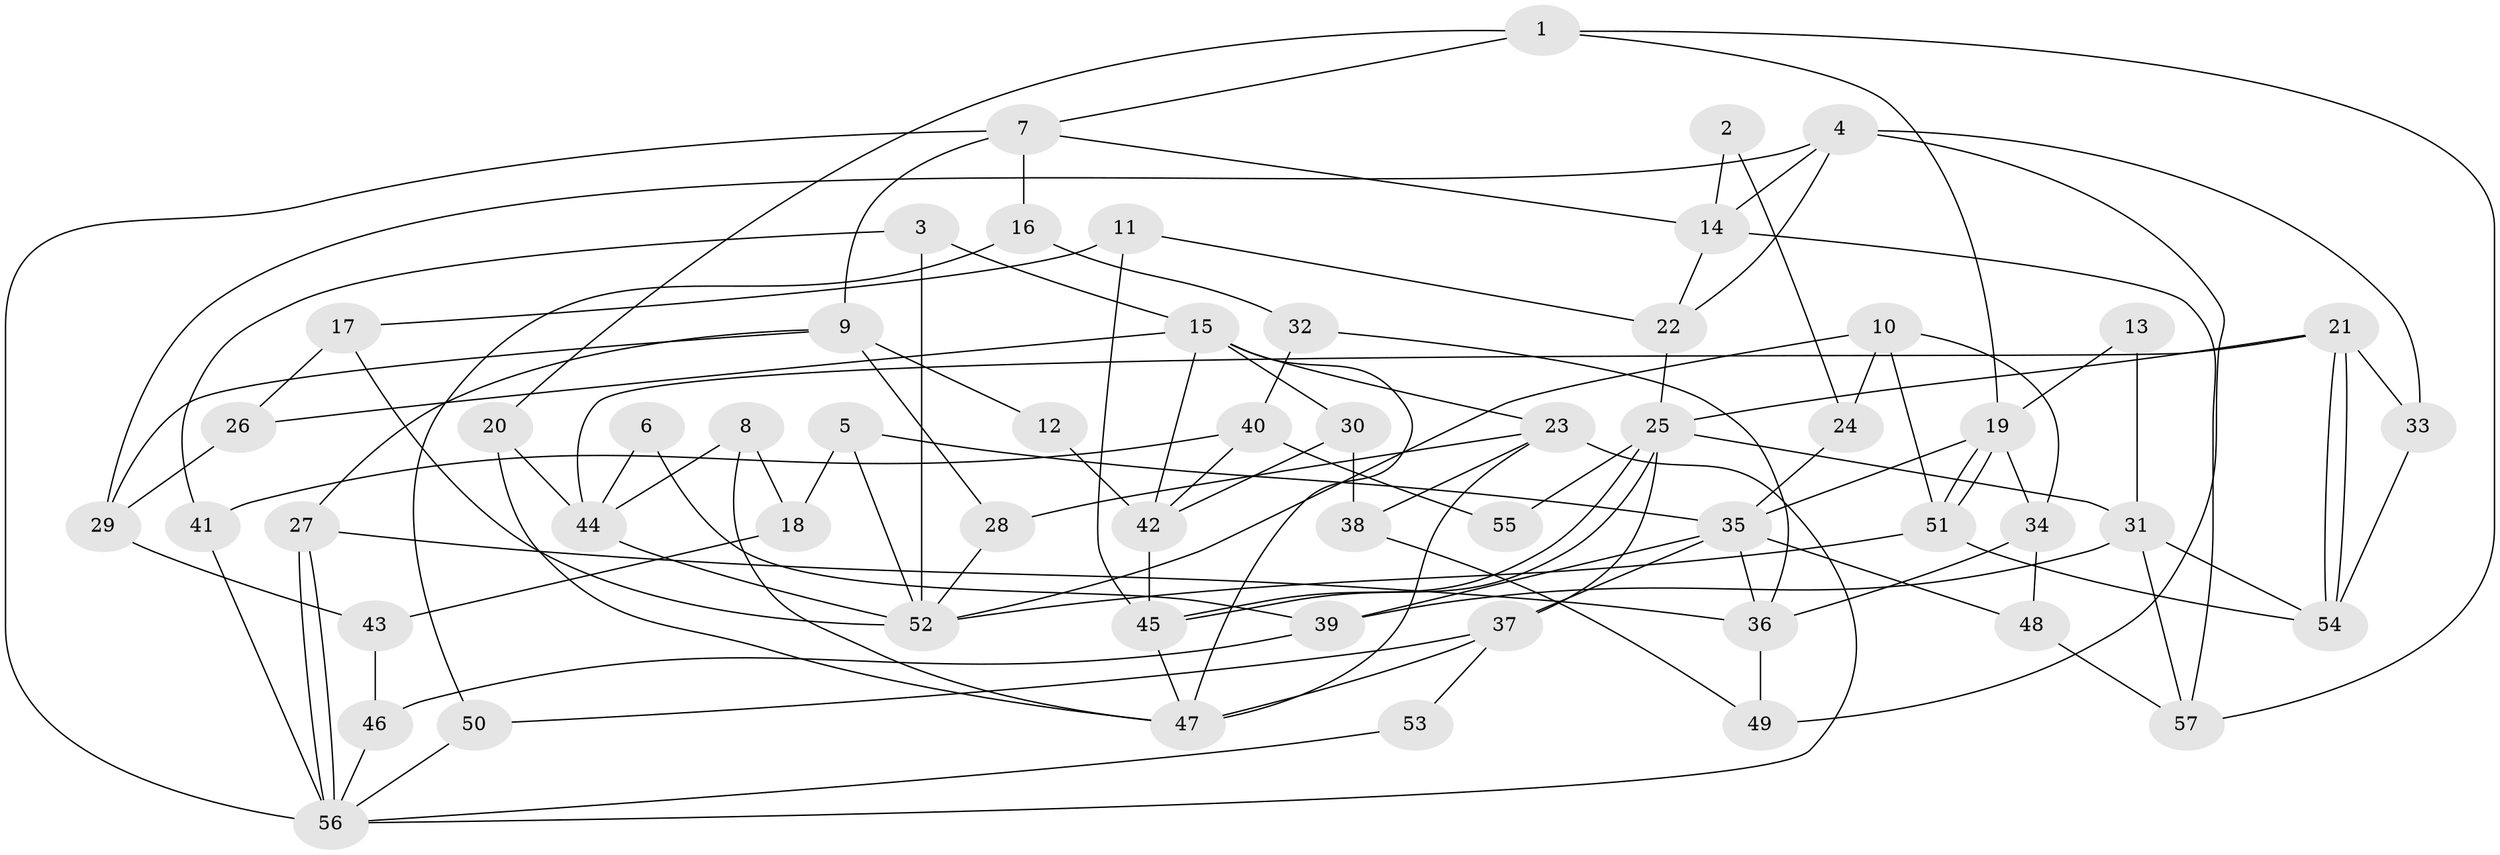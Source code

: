 // coarse degree distribution, {10: 0.09090909090909091, 11: 0.045454545454545456, 13: 0.045454545454545456, 4: 0.22727272727272727, 9: 0.09090909090909091, 3: 0.2727272727272727, 8: 0.045454545454545456, 2: 0.09090909090909091, 6: 0.09090909090909091}
// Generated by graph-tools (version 1.1) at 2025/19/03/04/25 18:19:00]
// undirected, 57 vertices, 114 edges
graph export_dot {
graph [start="1"]
  node [color=gray90,style=filled];
  1;
  2;
  3;
  4;
  5;
  6;
  7;
  8;
  9;
  10;
  11;
  12;
  13;
  14;
  15;
  16;
  17;
  18;
  19;
  20;
  21;
  22;
  23;
  24;
  25;
  26;
  27;
  28;
  29;
  30;
  31;
  32;
  33;
  34;
  35;
  36;
  37;
  38;
  39;
  40;
  41;
  42;
  43;
  44;
  45;
  46;
  47;
  48;
  49;
  50;
  51;
  52;
  53;
  54;
  55;
  56;
  57;
  1 -- 19;
  1 -- 57;
  1 -- 7;
  1 -- 20;
  2 -- 14;
  2 -- 24;
  3 -- 15;
  3 -- 52;
  3 -- 41;
  4 -- 14;
  4 -- 33;
  4 -- 22;
  4 -- 29;
  4 -- 49;
  5 -- 35;
  5 -- 18;
  5 -- 52;
  6 -- 44;
  6 -- 39;
  7 -- 56;
  7 -- 9;
  7 -- 14;
  7 -- 16;
  8 -- 47;
  8 -- 44;
  8 -- 18;
  9 -- 27;
  9 -- 12;
  9 -- 28;
  9 -- 29;
  10 -- 51;
  10 -- 52;
  10 -- 24;
  10 -- 34;
  11 -- 45;
  11 -- 17;
  11 -- 22;
  12 -- 42;
  13 -- 19;
  13 -- 31;
  14 -- 22;
  14 -- 57;
  15 -- 30;
  15 -- 23;
  15 -- 26;
  15 -- 42;
  15 -- 47;
  16 -- 32;
  16 -- 50;
  17 -- 52;
  17 -- 26;
  18 -- 43;
  19 -- 51;
  19 -- 51;
  19 -- 34;
  19 -- 35;
  20 -- 47;
  20 -- 44;
  21 -- 25;
  21 -- 54;
  21 -- 54;
  21 -- 33;
  21 -- 44;
  22 -- 25;
  23 -- 28;
  23 -- 47;
  23 -- 38;
  23 -- 56;
  24 -- 35;
  25 -- 45;
  25 -- 45;
  25 -- 31;
  25 -- 37;
  25 -- 55;
  26 -- 29;
  27 -- 36;
  27 -- 56;
  27 -- 56;
  28 -- 52;
  29 -- 43;
  30 -- 38;
  30 -- 42;
  31 -- 54;
  31 -- 39;
  31 -- 57;
  32 -- 40;
  32 -- 36;
  33 -- 54;
  34 -- 48;
  34 -- 36;
  35 -- 37;
  35 -- 36;
  35 -- 39;
  35 -- 48;
  36 -- 49;
  37 -- 50;
  37 -- 47;
  37 -- 53;
  38 -- 49;
  39 -- 46;
  40 -- 42;
  40 -- 41;
  40 -- 55;
  41 -- 56;
  42 -- 45;
  43 -- 46;
  44 -- 52;
  45 -- 47;
  46 -- 56;
  48 -- 57;
  50 -- 56;
  51 -- 52;
  51 -- 54;
  53 -- 56;
}
